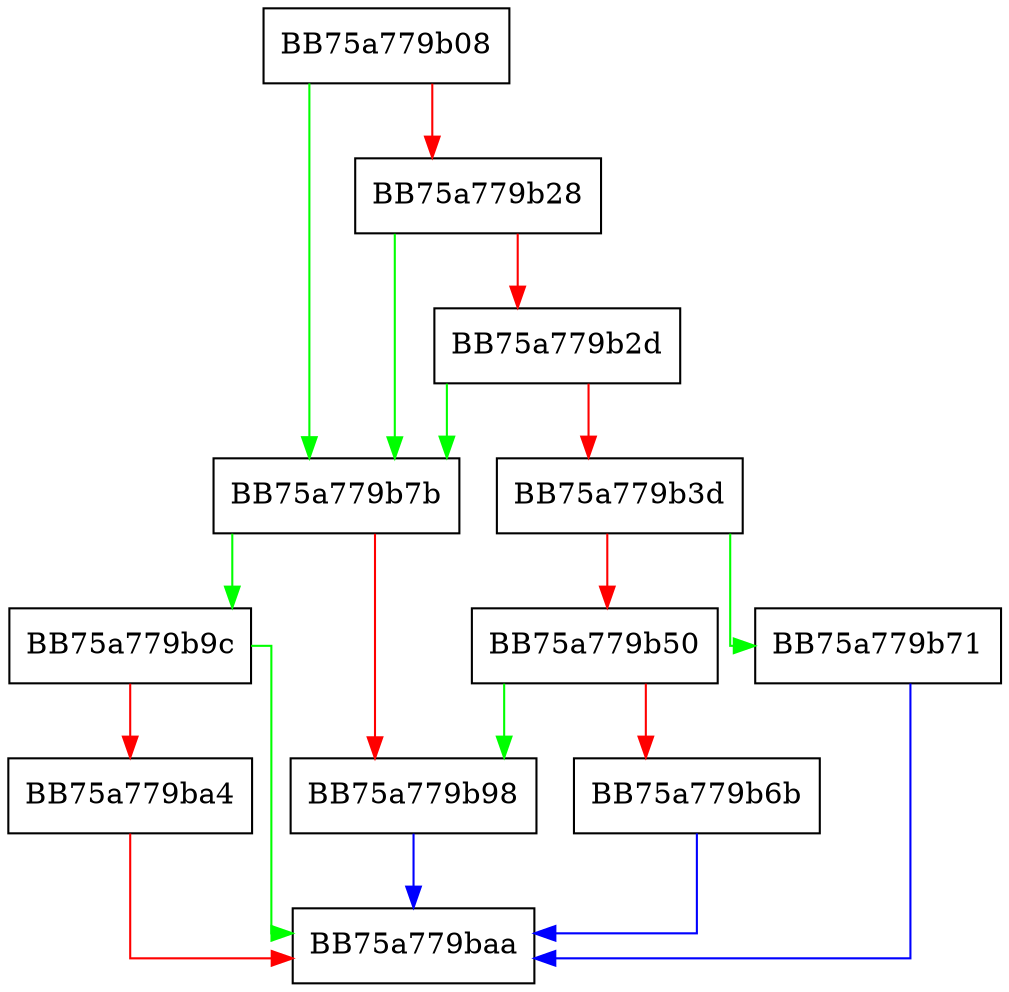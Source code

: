 digraph ProcessCodePage {
  node [shape="box"];
  graph [splines=ortho];
  BB75a779b08 -> BB75a779b7b [color="green"];
  BB75a779b08 -> BB75a779b28 [color="red"];
  BB75a779b28 -> BB75a779b7b [color="green"];
  BB75a779b28 -> BB75a779b2d [color="red"];
  BB75a779b2d -> BB75a779b7b [color="green"];
  BB75a779b2d -> BB75a779b3d [color="red"];
  BB75a779b3d -> BB75a779b71 [color="green"];
  BB75a779b3d -> BB75a779b50 [color="red"];
  BB75a779b50 -> BB75a779b98 [color="green"];
  BB75a779b50 -> BB75a779b6b [color="red"];
  BB75a779b6b -> BB75a779baa [color="blue"];
  BB75a779b71 -> BB75a779baa [color="blue"];
  BB75a779b7b -> BB75a779b9c [color="green"];
  BB75a779b7b -> BB75a779b98 [color="red"];
  BB75a779b98 -> BB75a779baa [color="blue"];
  BB75a779b9c -> BB75a779baa [color="green"];
  BB75a779b9c -> BB75a779ba4 [color="red"];
  BB75a779ba4 -> BB75a779baa [color="red"];
}